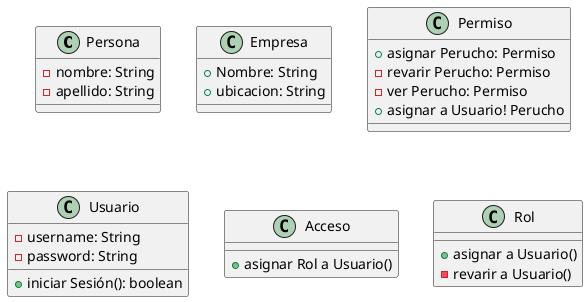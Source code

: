 @startuml
class Persona {
    -nombre: String
    -apellido: String
}

class Empresa {
    +Nombre: String
    +ubicacion: String
}

class Permiso {
    +asignar Perucho: Permiso
    -revarir Perucho: Permiso
    -ver Perucho: Permiso
    +asignar a Usuario! Perucho
}

class Usuario {
    -username: String
    -password: String
    +iniciar Sesión(): boolean
}

class Acceso {
    +asignar Rol a Usuario()
}

class Rol {
    +asignar a Usuario()
    -revarir a Usuario()
}
@enduml